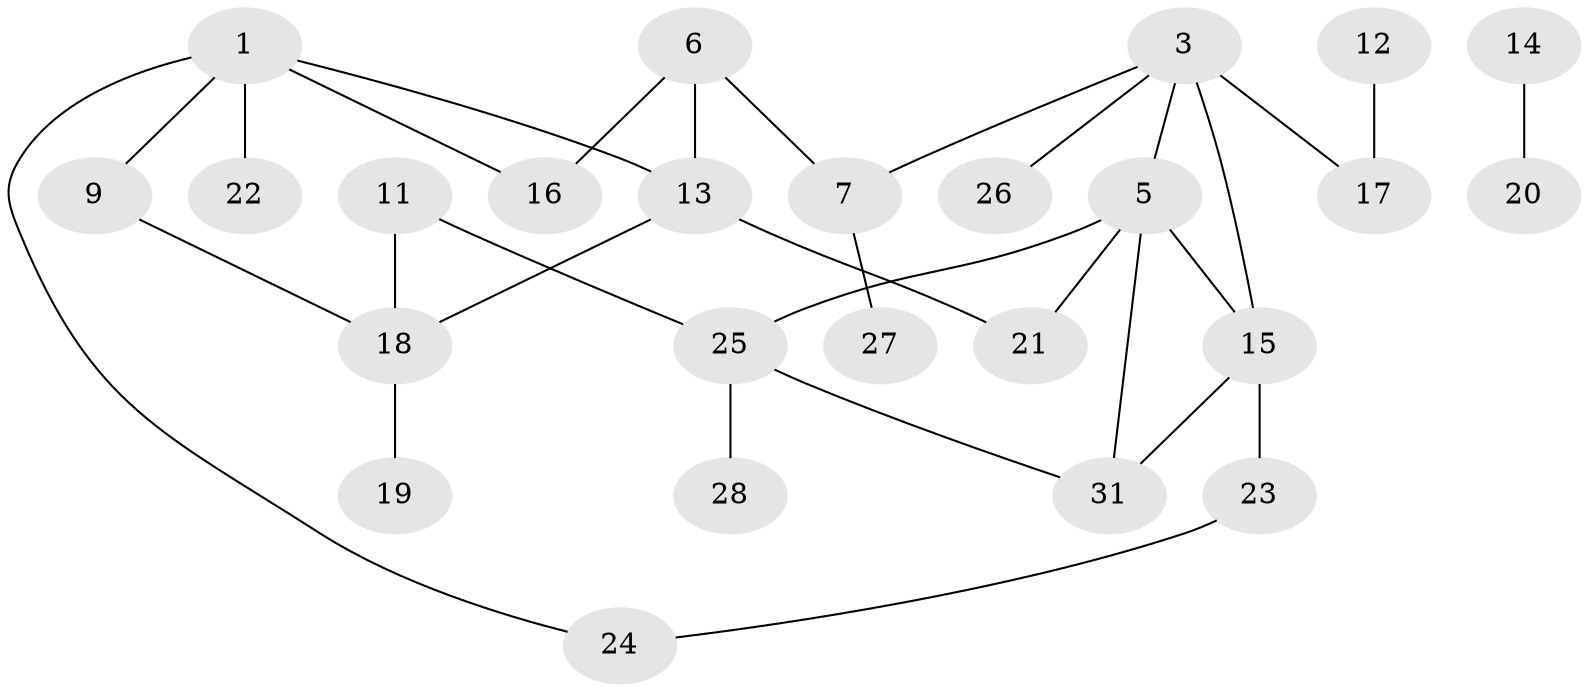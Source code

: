 // original degree distribution, {3: 0.2153846153846154, 0: 0.12307692307692308, 5: 0.03076923076923077, 6: 0.015384615384615385, 2: 0.2923076923076923, 1: 0.24615384615384617, 4: 0.07692307692307693}
// Generated by graph-tools (version 1.1) at 2025/33/03/09/25 02:33:49]
// undirected, 25 vertices, 31 edges
graph export_dot {
graph [start="1"]
  node [color=gray90,style=filled];
  1;
  3;
  5;
  6;
  7;
  9;
  11;
  12;
  13;
  14;
  15;
  16;
  17;
  18;
  19;
  20;
  21;
  22;
  23;
  24;
  25;
  26;
  27;
  28;
  31;
  1 -- 9 [weight=1.0];
  1 -- 13 [weight=1.0];
  1 -- 16 [weight=1.0];
  1 -- 22 [weight=1.0];
  1 -- 24 [weight=1.0];
  3 -- 5 [weight=1.0];
  3 -- 7 [weight=1.0];
  3 -- 15 [weight=1.0];
  3 -- 17 [weight=3.0];
  3 -- 26 [weight=2.0];
  5 -- 15 [weight=1.0];
  5 -- 21 [weight=2.0];
  5 -- 25 [weight=2.0];
  5 -- 31 [weight=1.0];
  6 -- 7 [weight=1.0];
  6 -- 13 [weight=2.0];
  6 -- 16 [weight=1.0];
  7 -- 27 [weight=1.0];
  9 -- 18 [weight=1.0];
  11 -- 18 [weight=1.0];
  11 -- 25 [weight=1.0];
  12 -- 17 [weight=1.0];
  13 -- 18 [weight=1.0];
  13 -- 21 [weight=1.0];
  14 -- 20 [weight=1.0];
  15 -- 23 [weight=1.0];
  15 -- 31 [weight=1.0];
  18 -- 19 [weight=1.0];
  23 -- 24 [weight=1.0];
  25 -- 28 [weight=1.0];
  25 -- 31 [weight=1.0];
}
